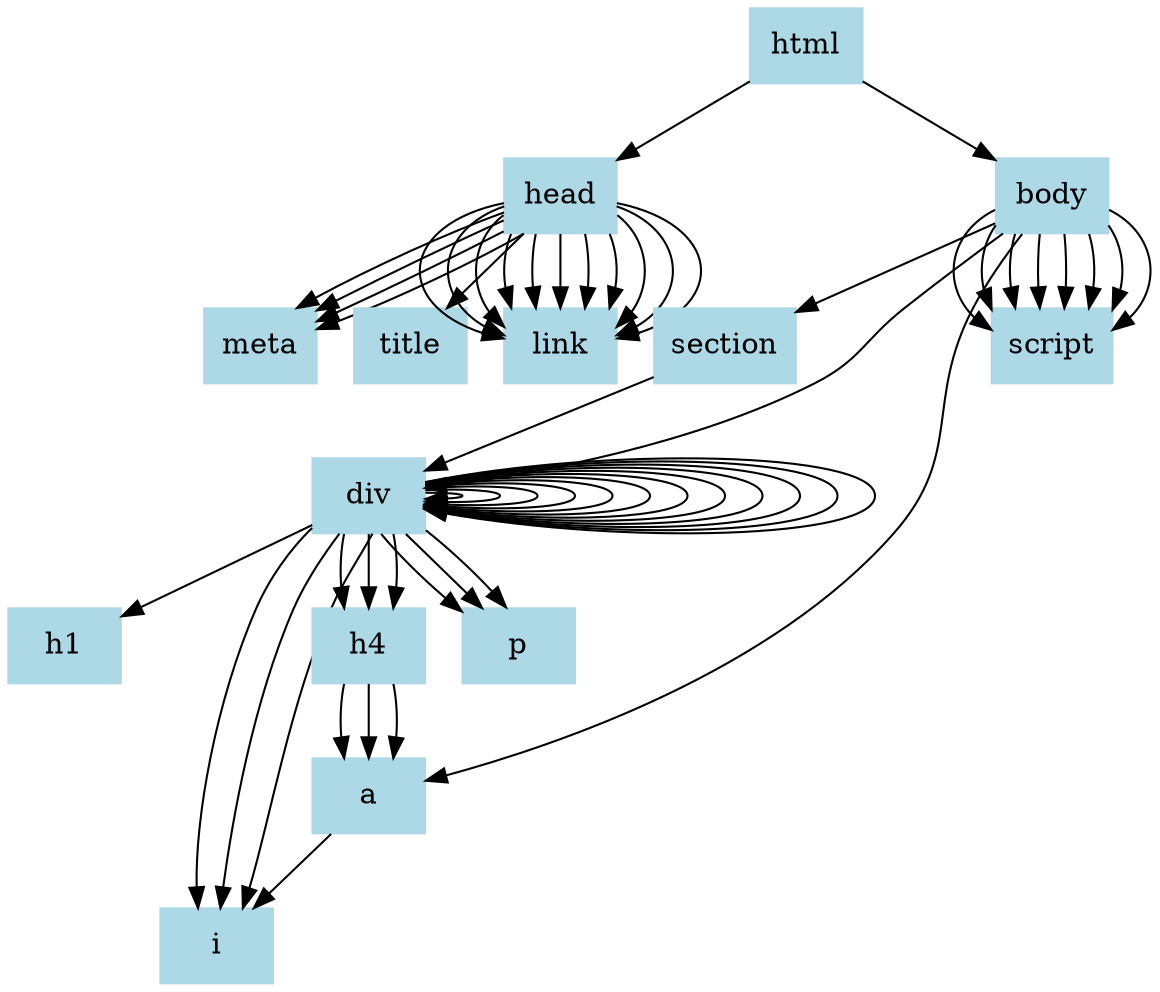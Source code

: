digraph {
	html [color=lightblue shape=box style=filled]
	head [color=lightblue shape=box style=filled]
	html -> head
	meta [color=lightblue shape=box style=filled]
	head -> meta
	meta [color=lightblue shape=box style=filled]
	head -> meta
	title [color=lightblue shape=box style=filled]
	head -> title
	meta [color=lightblue shape=box style=filled]
	head -> meta
	meta [color=lightblue shape=box style=filled]
	head -> meta
	link [color=lightblue shape=box style=filled]
	head -> link
	link [color=lightblue shape=box style=filled]
	head -> link
	link [color=lightblue shape=box style=filled]
	head -> link
	link [color=lightblue shape=box style=filled]
	head -> link
	link [color=lightblue shape=box style=filled]
	head -> link
	link [color=lightblue shape=box style=filled]
	head -> link
	link [color=lightblue shape=box style=filled]
	head -> link
	link [color=lightblue shape=box style=filled]
	head -> link
	link [color=lightblue shape=box style=filled]
	head -> link
	link [color=lightblue shape=box style=filled]
	head -> link
	link [color=lightblue shape=box style=filled]
	head -> link
	body [color=lightblue shape=box style=filled]
	html -> body
	section [color=lightblue shape=box style=filled]
	body -> section
	div [color=lightblue shape=box style=filled]
	section -> div
	div [color=lightblue shape=box style=filled]
	div -> div
	div [color=lightblue shape=box style=filled]
	div -> div
	h1 [color=lightblue shape=box style=filled]
	div -> h1
	div [color=lightblue shape=box style=filled]
	div -> div
	div [color=lightblue shape=box style=filled]
	div -> div
	div [color=lightblue shape=box style=filled]
	div -> div
	div [color=lightblue shape=box style=filled]
	div -> div
	i [color=lightblue shape=box style=filled]
	div -> i
	h4 [color=lightblue shape=box style=filled]
	div -> h4
	a [color=lightblue shape=box style=filled]
	h4 -> a
	p [color=lightblue shape=box style=filled]
	div -> p
	div [color=lightblue shape=box style=filled]
	div -> div
	div [color=lightblue shape=box style=filled]
	div -> div
	div [color=lightblue shape=box style=filled]
	div -> div
	i [color=lightblue shape=box style=filled]
	div -> i
	h4 [color=lightblue shape=box style=filled]
	div -> h4
	a [color=lightblue shape=box style=filled]
	h4 -> a
	p [color=lightblue shape=box style=filled]
	div -> p
	div [color=lightblue shape=box style=filled]
	div -> div
	div [color=lightblue shape=box style=filled]
	div -> div
	div [color=lightblue shape=box style=filled]
	div -> div
	i [color=lightblue shape=box style=filled]
	div -> i
	h4 [color=lightblue shape=box style=filled]
	div -> h4
	a [color=lightblue shape=box style=filled]
	h4 -> a
	p [color=lightblue shape=box style=filled]
	div -> p
	div [color=lightblue shape=box style=filled]
	body -> div
	a [color=lightblue shape=box style=filled]
	body -> a
	i [color=lightblue shape=box style=filled]
	a -> i
	script [color=lightblue shape=box style=filled]
	body -> script
	script [color=lightblue shape=box style=filled]
	body -> script
	script [color=lightblue shape=box style=filled]
	body -> script
	script [color=lightblue shape=box style=filled]
	body -> script
	script [color=lightblue shape=box style=filled]
	body -> script
	script [color=lightblue shape=box style=filled]
	body -> script
	script [color=lightblue shape=box style=filled]
	body -> script
	script [color=lightblue shape=box style=filled]
	body -> script
}
